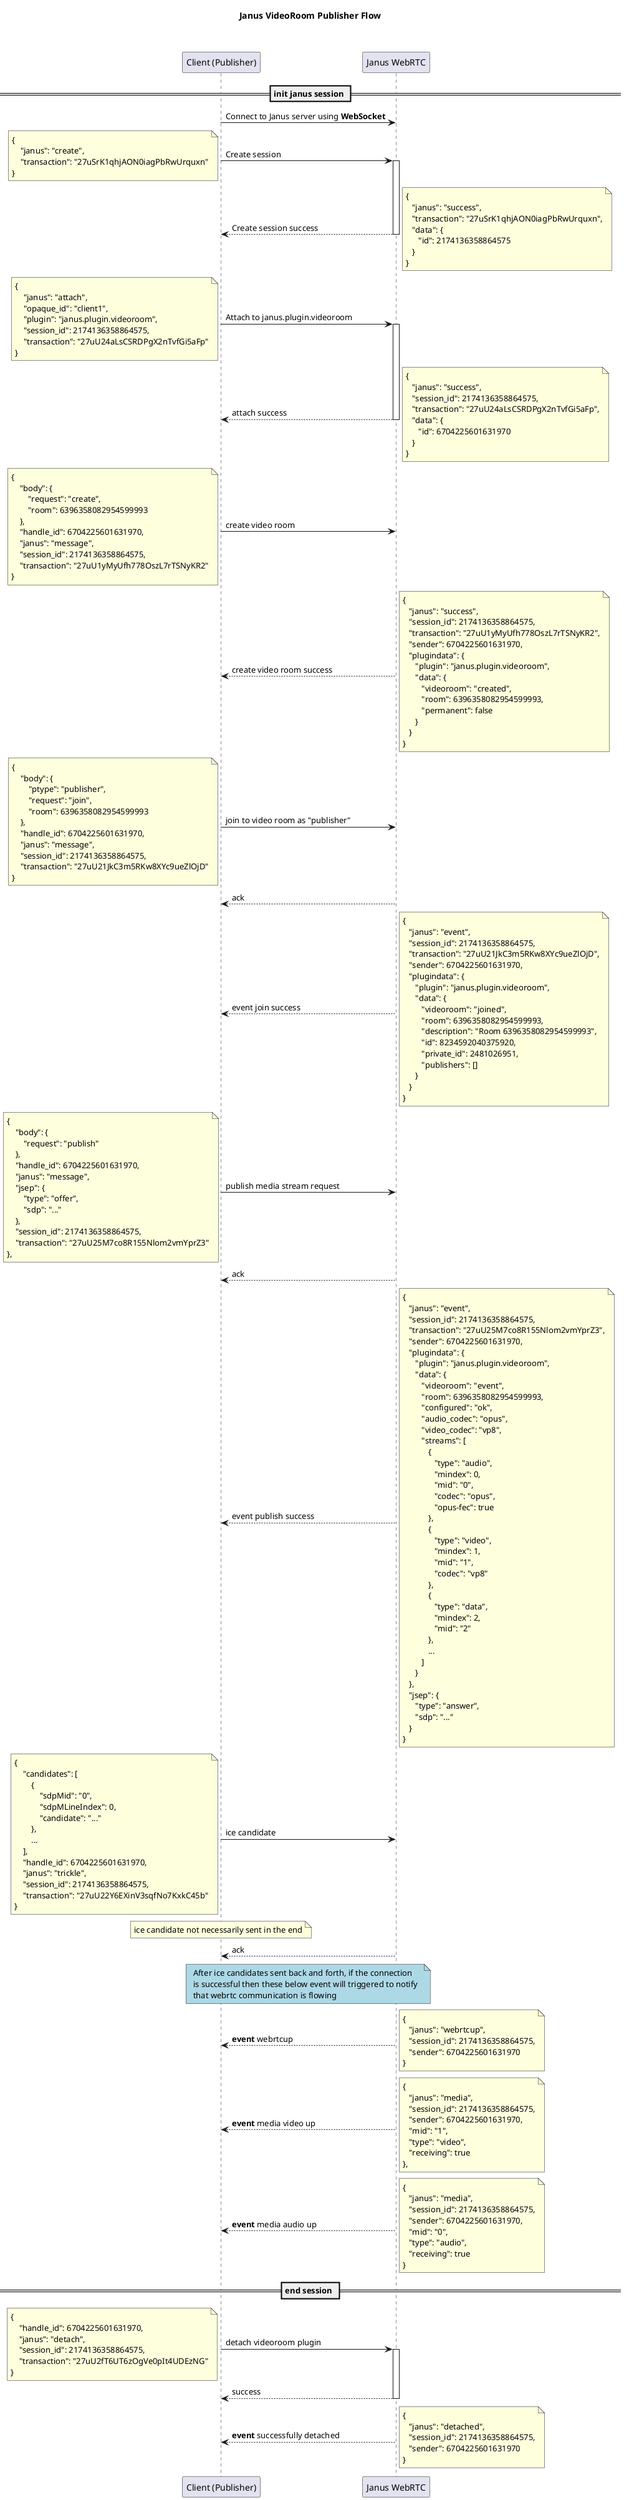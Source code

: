 @startuml

title
Janus VideoRoom Publisher Flow


end title

participant "Client (Publisher)" as Client
participant "Janus WebRTC" as Janus

== init janus session ==

Client -> Janus: Connect to Janus server using **WebSocket**

Client -> Janus: Create session
activate Janus
note left
{
    "janus": "create",
    "transaction": "27uSrK1qhjAON0iagPbRwUrquxn"
}
end note

return Create session success
note right
{
   "janus": "success",
   "transaction": "27uSrK1qhjAON0iagPbRwUrquxn",
   "data": {
      "id": 2174136358864575
   }
}
end note

Client -> Janus: Attach to janus.plugin.videoroom
activate Janus
note left
{
    "janus": "attach",
    "opaque_id": "client1",
    "plugin": "janus.plugin.videoroom",
    "session_id": 2174136358864575,
    "transaction": "27uU24aLsCSRDPgX2nTvfGi5aFp"
}
end note

return attach success
note right
{
   "janus": "success",
   "session_id": 2174136358864575,
   "transaction": "27uU24aLsCSRDPgX2nTvfGi5aFp",
   "data": {
      "id": 6704225601631970
   }
}
end note

Client -> Janus: create video room
note left
{
    "body": {
        "request": "create",
        "room": 6396358082954599993
    },
    "handle_id": 6704225601631970,
    "janus": "message",
    "session_id": 2174136358864575,
    "transaction": "27uU1yMyUfh778OszL7rTSNyKR2"
}
end note

return create video room success
note right
{
   "janus": "success",
   "session_id": 2174136358864575,
   "transaction": "27uU1yMyUfh778OszL7rTSNyKR2",
   "sender": 6704225601631970,
   "plugindata": {
      "plugin": "janus.plugin.videoroom",
      "data": {
         "videoroom": "created",
         "room": 6396358082954599993,
         "permanent": false
      }
   }
}
end note

Client -> Janus: join to video room as "publisher"
note left
{
    "body": {
        "ptype": "publisher",
        "request": "join",
        "room": 6396358082954599993
    },
    "handle_id": 6704225601631970,
    "janus": "message",
    "session_id": 2174136358864575,
    "transaction": "27uU21JkC3m5RKw8XYc9ueZlOjD"
}
end note
return ack

Janus --> Client: event join success
note right
{
   "janus": "event",
   "session_id": 2174136358864575,
   "transaction": "27uU21JkC3m5RKw8XYc9ueZlOjD",
   "sender": 6704225601631970,
   "plugindata": {
      "plugin": "janus.plugin.videoroom",
      "data": {
         "videoroom": "joined",
         "room": 6396358082954599993,
         "description": "Room 6396358082954599993",
         "id": 8234592040375920,
         "private_id": 2481026951,
         "publishers": []
      }
   }
}
end note

Client -> Janus: publish media stream request
note left
{
    "body": {
        "request": "publish"
    },
    "handle_id": 6704225601631970,
    "janus": "message",
    "jsep": {
        "type": "offer",
        "sdp": "..."
    },
    "session_id": 2174136358864575,
    "transaction": "27uU25M7co8R155Nlom2vmYprZ3"
},
end note
return ack

Janus --> Client: event publish success
note right
{
   "janus": "event",
   "session_id": 2174136358864575,
   "transaction": "27uU25M7co8R155Nlom2vmYprZ3",
   "sender": 6704225601631970,
   "plugindata": {
      "plugin": "janus.plugin.videoroom",
      "data": {
         "videoroom": "event",
         "room": 6396358082954599993,
         "configured": "ok",
         "audio_codec": "opus",
         "video_codec": "vp8",
         "streams": [
            {
               "type": "audio",
               "mindex": 0,
               "mid": "0",
               "codec": "opus",
               "opus-fec": true
            },
            {
               "type": "video",
               "mindex": 1,
               "mid": "1",
               "codec": "vp8"
            },
            {
               "type": "data",
               "mindex": 2,
               "mid": "2"
            },
            ...
         ]
      }
   },
   "jsep": {
      "type": "answer",
      "sdp": "..."
   }
}
end note

Client -> Janus: ice candidate
note over Client
ice candidate not necessarily sent in the end
end note

note left
{
    "candidates": [
        {
            "sdpMid": "0",
            "sdpMLineIndex": 0,
            "candidate": "..."
        },
        ...
    ],
    "handle_id": 6704225601631970,
    "janus": "trickle",
    "session_id": 2174136358864575,
    "transaction": "27uU22Y6EXinV3sqfNo7KxkC45b"
}
end note
return ack

note over Client, Janus #lightblue
After ice candidates sent back and forth, if the connection
is successful then these below event will triggered to notify
that webrtc communication is flowing
end note

Janus --> Client: **event** webrtcup
note right
{
   "janus": "webrtcup",
   "session_id": 2174136358864575,
   "sender": 6704225601631970
}
end note

Janus --> Client: **event** media video up
note right
{
   "janus": "media",
   "session_id": 2174136358864575,
   "sender": 6704225601631970,
   "mid": "1",
   "type": "video",
   "receiving": true
},
end note

Janus --> Client: **event** media audio up
note right
{
   "janus": "media",
   "session_id": 2174136358864575,
   "sender": 6704225601631970,
   "mid": "0",
   "type": "audio",
   "receiving": true
}
end note

== end session ==

Client -> Janus: detach videoroom plugin
activate Janus
note left
{
    "handle_id": 6704225601631970,
    "janus": "detach",
    "session_id": 2174136358864575,
    "transaction": "27uU2fT6UT6zOgVe0pIt4UDEzNG"
}
end note
return success

Janus --> Client: **event** successfully detached
note right
{
   "janus": "detached",
   "session_id": 2174136358864575,
   "sender": 6704225601631970
}
end note


@enduml